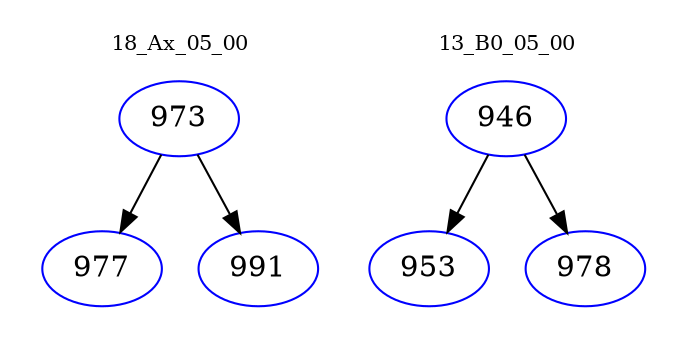digraph{
subgraph cluster_0 {
color = white
label = "18_Ax_05_00";
fontsize=10;
T0_973 [label="973", color="blue"]
T0_973 -> T0_977 [color="black"]
T0_977 [label="977", color="blue"]
T0_973 -> T0_991 [color="black"]
T0_991 [label="991", color="blue"]
}
subgraph cluster_1 {
color = white
label = "13_B0_05_00";
fontsize=10;
T1_946 [label="946", color="blue"]
T1_946 -> T1_953 [color="black"]
T1_953 [label="953", color="blue"]
T1_946 -> T1_978 [color="black"]
T1_978 [label="978", color="blue"]
}
}
